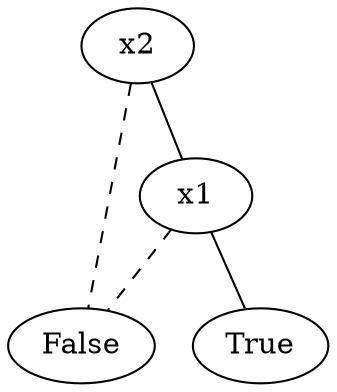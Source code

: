 graph { 
0 [ label = "x2" ];
1 [ label = "False" ];
0--1 [style=dashed];
2 [ label = "x1" ];
2--1 [style=dashed];
3 [ label = "True" ];
2--3;
0--2;
}